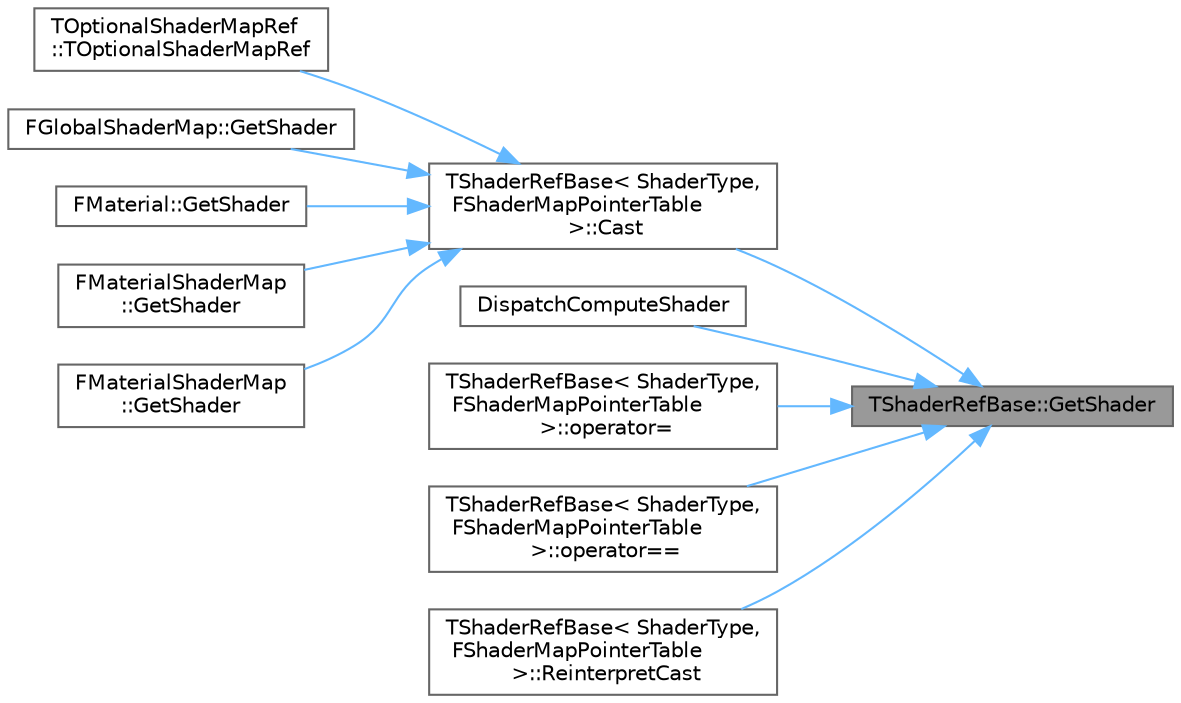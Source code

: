 digraph "TShaderRefBase::GetShader"
{
 // INTERACTIVE_SVG=YES
 // LATEX_PDF_SIZE
  bgcolor="transparent";
  edge [fontname=Helvetica,fontsize=10,labelfontname=Helvetica,labelfontsize=10];
  node [fontname=Helvetica,fontsize=10,shape=box,height=0.2,width=0.4];
  rankdir="RL";
  Node1 [id="Node000001",label="TShaderRefBase::GetShader",height=0.2,width=0.4,color="gray40", fillcolor="grey60", style="filled", fontcolor="black",tooltip=" "];
  Node1 -> Node2 [id="edge1_Node000001_Node000002",dir="back",color="steelblue1",style="solid",tooltip=" "];
  Node2 [id="Node000002",label="TShaderRefBase\< ShaderType,\l FShaderMapPointerTable\l \>::Cast",height=0.2,width=0.4,color="grey40", fillcolor="white", style="filled",URL="$dc/d92/classTShaderRefBase.html#a865f38de8eb775470bbfac93fea16488",tooltip=" "];
  Node2 -> Node3 [id="edge2_Node000002_Node000003",dir="back",color="steelblue1",style="solid",tooltip=" "];
  Node3 [id="Node000003",label="TOptionalShaderMapRef\l::TOptionalShaderMapRef",height=0.2,width=0.4,color="grey40", fillcolor="white", style="filled",URL="$d9/d5b/classTOptionalShaderMapRef.html#a22935f93573c963000a4bd51c1e88ccd",tooltip=" "];
  Node2 -> Node4 [id="edge3_Node000002_Node000004",dir="back",color="steelblue1",style="solid",tooltip=" "];
  Node4 [id="Node000004",label="FGlobalShaderMap::GetShader",height=0.2,width=0.4,color="grey40", fillcolor="white", style="filled",URL="$de/d45/classFGlobalShaderMap.html#a3dd9cf68c8b7a95b71ba22cae6e3ce1d",tooltip=" "];
  Node2 -> Node5 [id="edge4_Node000002_Node000005",dir="back",color="steelblue1",style="solid",tooltip=" "];
  Node5 [id="Node000005",label="FMaterial::GetShader",height=0.2,width=0.4,color="grey40", fillcolor="white", style="filled",URL="$db/d78/classFMaterial.html#a04de050da22c1b3f147e5b0b54401091",tooltip=" "];
  Node2 -> Node6 [id="edge5_Node000002_Node000006",dir="back",color="steelblue1",style="solid",tooltip=" "];
  Node6 [id="Node000006",label="FMaterialShaderMap\l::GetShader",height=0.2,width=0.4,color="grey40", fillcolor="white", style="filled",URL="$dd/d35/classFMaterialShaderMap.html#ad592568492c62543fb1c4df856eb367a",tooltip=" "];
  Node2 -> Node7 [id="edge6_Node000002_Node000007",dir="back",color="steelblue1",style="solid",tooltip=" "];
  Node7 [id="Node000007",label="FMaterialShaderMap\l::GetShader",height=0.2,width=0.4,color="grey40", fillcolor="white", style="filled",URL="$dd/d35/classFMaterialShaderMap.html#a2cd2c0b2352fd6c340b869c78d024191",tooltip=" "];
  Node1 -> Node8 [id="edge7_Node000001_Node000008",dir="back",color="steelblue1",style="solid",tooltip=" "];
  Node8 [id="Node000008",label="DispatchComputeShader",height=0.2,width=0.4,color="grey40", fillcolor="white", style="filled",URL="$d2/dac/Shader_8h.html#ac6b0e8cf8d0548f7b3f01e85708eb016",tooltip=" "];
  Node1 -> Node9 [id="edge8_Node000001_Node000009",dir="back",color="steelblue1",style="solid",tooltip=" "];
  Node9 [id="Node000009",label="TShaderRefBase\< ShaderType,\l FShaderMapPointerTable\l \>::operator=",height=0.2,width=0.4,color="grey40", fillcolor="white", style="filled",URL="$dc/d92/classTShaderRefBase.html#a7350da8973c877b270f41c2359a26da5",tooltip=" "];
  Node1 -> Node10 [id="edge9_Node000001_Node000010",dir="back",color="steelblue1",style="solid",tooltip=" "];
  Node10 [id="Node000010",label="TShaderRefBase\< ShaderType,\l FShaderMapPointerTable\l \>::operator==",height=0.2,width=0.4,color="grey40", fillcolor="white", style="filled",URL="$dc/d92/classTShaderRefBase.html#a0de76f0bb14aafe61213abd1fb2b0bd8",tooltip=" "];
  Node1 -> Node11 [id="edge10_Node000001_Node000011",dir="back",color="steelblue1",style="solid",tooltip=" "];
  Node11 [id="Node000011",label="TShaderRefBase\< ShaderType,\l FShaderMapPointerTable\l \>::ReinterpretCast",height=0.2,width=0.4,color="grey40", fillcolor="white", style="filled",URL="$dc/d92/classTShaderRefBase.html#a3b9aac7b41f3e7021c04efabd6a6d8af",tooltip=" "];
}
